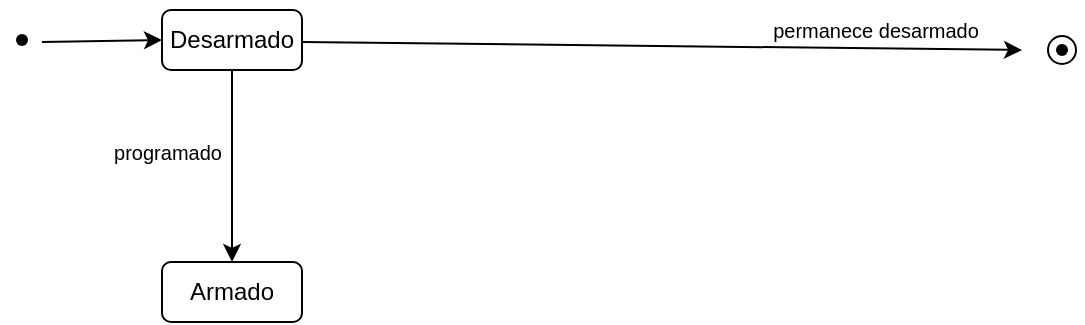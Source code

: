 <mxfile version="24.2.5" type="github">
  <diagram id="C5RBs43oDa-KdzZeNtuy" name="Page-1">
    <mxGraphModel dx="683" dy="355" grid="1" gridSize="10" guides="1" tooltips="1" connect="1" arrows="1" fold="1" page="1" pageScale="1" pageWidth="827" pageHeight="1169" math="0" shadow="0">
      <root>
        <mxCell id="WIyWlLk6GJQsqaUBKTNV-0" />
        <mxCell id="WIyWlLk6GJQsqaUBKTNV-1" parent="WIyWlLk6GJQsqaUBKTNV-0" />
        <mxCell id="yJMFa8LQgk9i42Ab5xGq-0" value="" style="shape=waypoint;sketch=0;fillStyle=solid;size=6;pointerEvents=1;points=[];fillColor=none;resizable=0;rotatable=0;perimeter=centerPerimeter;snapToPoint=1;" vertex="1" parent="WIyWlLk6GJQsqaUBKTNV-1">
          <mxGeometry x="20" y="179" width="20" height="20" as="geometry" />
        </mxCell>
        <mxCell id="yJMFa8LQgk9i42Ab5xGq-1" value="Desarmado" style="rounded=1;whiteSpace=wrap;html=1;" vertex="1" parent="WIyWlLk6GJQsqaUBKTNV-1">
          <mxGeometry x="100" y="174" width="70" height="30" as="geometry" />
        </mxCell>
        <mxCell id="yJMFa8LQgk9i42Ab5xGq-2" value="" style="endArrow=classic;html=1;rounded=0;entryX=0;entryY=0.5;entryDx=0;entryDy=0;" edge="1" parent="WIyWlLk6GJQsqaUBKTNV-1" target="yJMFa8LQgk9i42Ab5xGq-1">
          <mxGeometry width="50" height="50" relative="1" as="geometry">
            <mxPoint x="40" y="190" as="sourcePoint" />
            <mxPoint x="90" y="140" as="targetPoint" />
          </mxGeometry>
        </mxCell>
        <mxCell id="yJMFa8LQgk9i42Ab5xGq-4" value="" style="shape=waypoint;sketch=0;fillStyle=solid;size=6;pointerEvents=1;points=[];fillColor=none;resizable=0;rotatable=0;perimeter=centerPerimeter;snapToPoint=1;" vertex="1" parent="WIyWlLk6GJQsqaUBKTNV-1">
          <mxGeometry x="540" y="184" width="20" height="20" as="geometry" />
        </mxCell>
        <mxCell id="yJMFa8LQgk9i42Ab5xGq-5" value="" style="ellipse;whiteSpace=wrap;html=1;aspect=fixed;fillColor=none;" vertex="1" parent="WIyWlLk6GJQsqaUBKTNV-1">
          <mxGeometry x="543" y="187" width="14" height="14" as="geometry" />
        </mxCell>
        <mxCell id="yJMFa8LQgk9i42Ab5xGq-6" value="" style="endArrow=classic;html=1;rounded=0;" edge="1" parent="WIyWlLk6GJQsqaUBKTNV-1">
          <mxGeometry width="50" height="50" relative="1" as="geometry">
            <mxPoint x="170" y="190" as="sourcePoint" />
            <mxPoint x="530" y="194" as="targetPoint" />
          </mxGeometry>
        </mxCell>
        <mxCell id="yJMFa8LQgk9i42Ab5xGq-8" value="permanece desarmado" style="text;html=1;align=center;verticalAlign=middle;whiteSpace=wrap;rounded=0;fontSize=10;" vertex="1" parent="WIyWlLk6GJQsqaUBKTNV-1">
          <mxGeometry x="390" y="169" width="134" height="30" as="geometry" />
        </mxCell>
        <mxCell id="yJMFa8LQgk9i42Ab5xGq-10" value="Armado" style="rounded=1;whiteSpace=wrap;html=1;" vertex="1" parent="WIyWlLk6GJQsqaUBKTNV-1">
          <mxGeometry x="100" y="300" width="70" height="30" as="geometry" />
        </mxCell>
        <mxCell id="yJMFa8LQgk9i42Ab5xGq-11" value="" style="endArrow=classic;html=1;rounded=0;entryX=0.5;entryY=0;entryDx=0;entryDy=0;exitX=0.5;exitY=1;exitDx=0;exitDy=0;" edge="1" parent="WIyWlLk6GJQsqaUBKTNV-1" source="yJMFa8LQgk9i42Ab5xGq-1" target="yJMFa8LQgk9i42Ab5xGq-10">
          <mxGeometry width="50" height="50" relative="1" as="geometry">
            <mxPoint x="130" y="231" as="sourcePoint" />
            <mxPoint x="190" y="230" as="targetPoint" />
          </mxGeometry>
        </mxCell>
        <mxCell id="yJMFa8LQgk9i42Ab5xGq-12" value="programado" style="text;html=1;align=center;verticalAlign=middle;whiteSpace=wrap;rounded=0;fontSize=10;" vertex="1" parent="WIyWlLk6GJQsqaUBKTNV-1">
          <mxGeometry x="36" y="230" width="134" height="30" as="geometry" />
        </mxCell>
      </root>
    </mxGraphModel>
  </diagram>
</mxfile>
